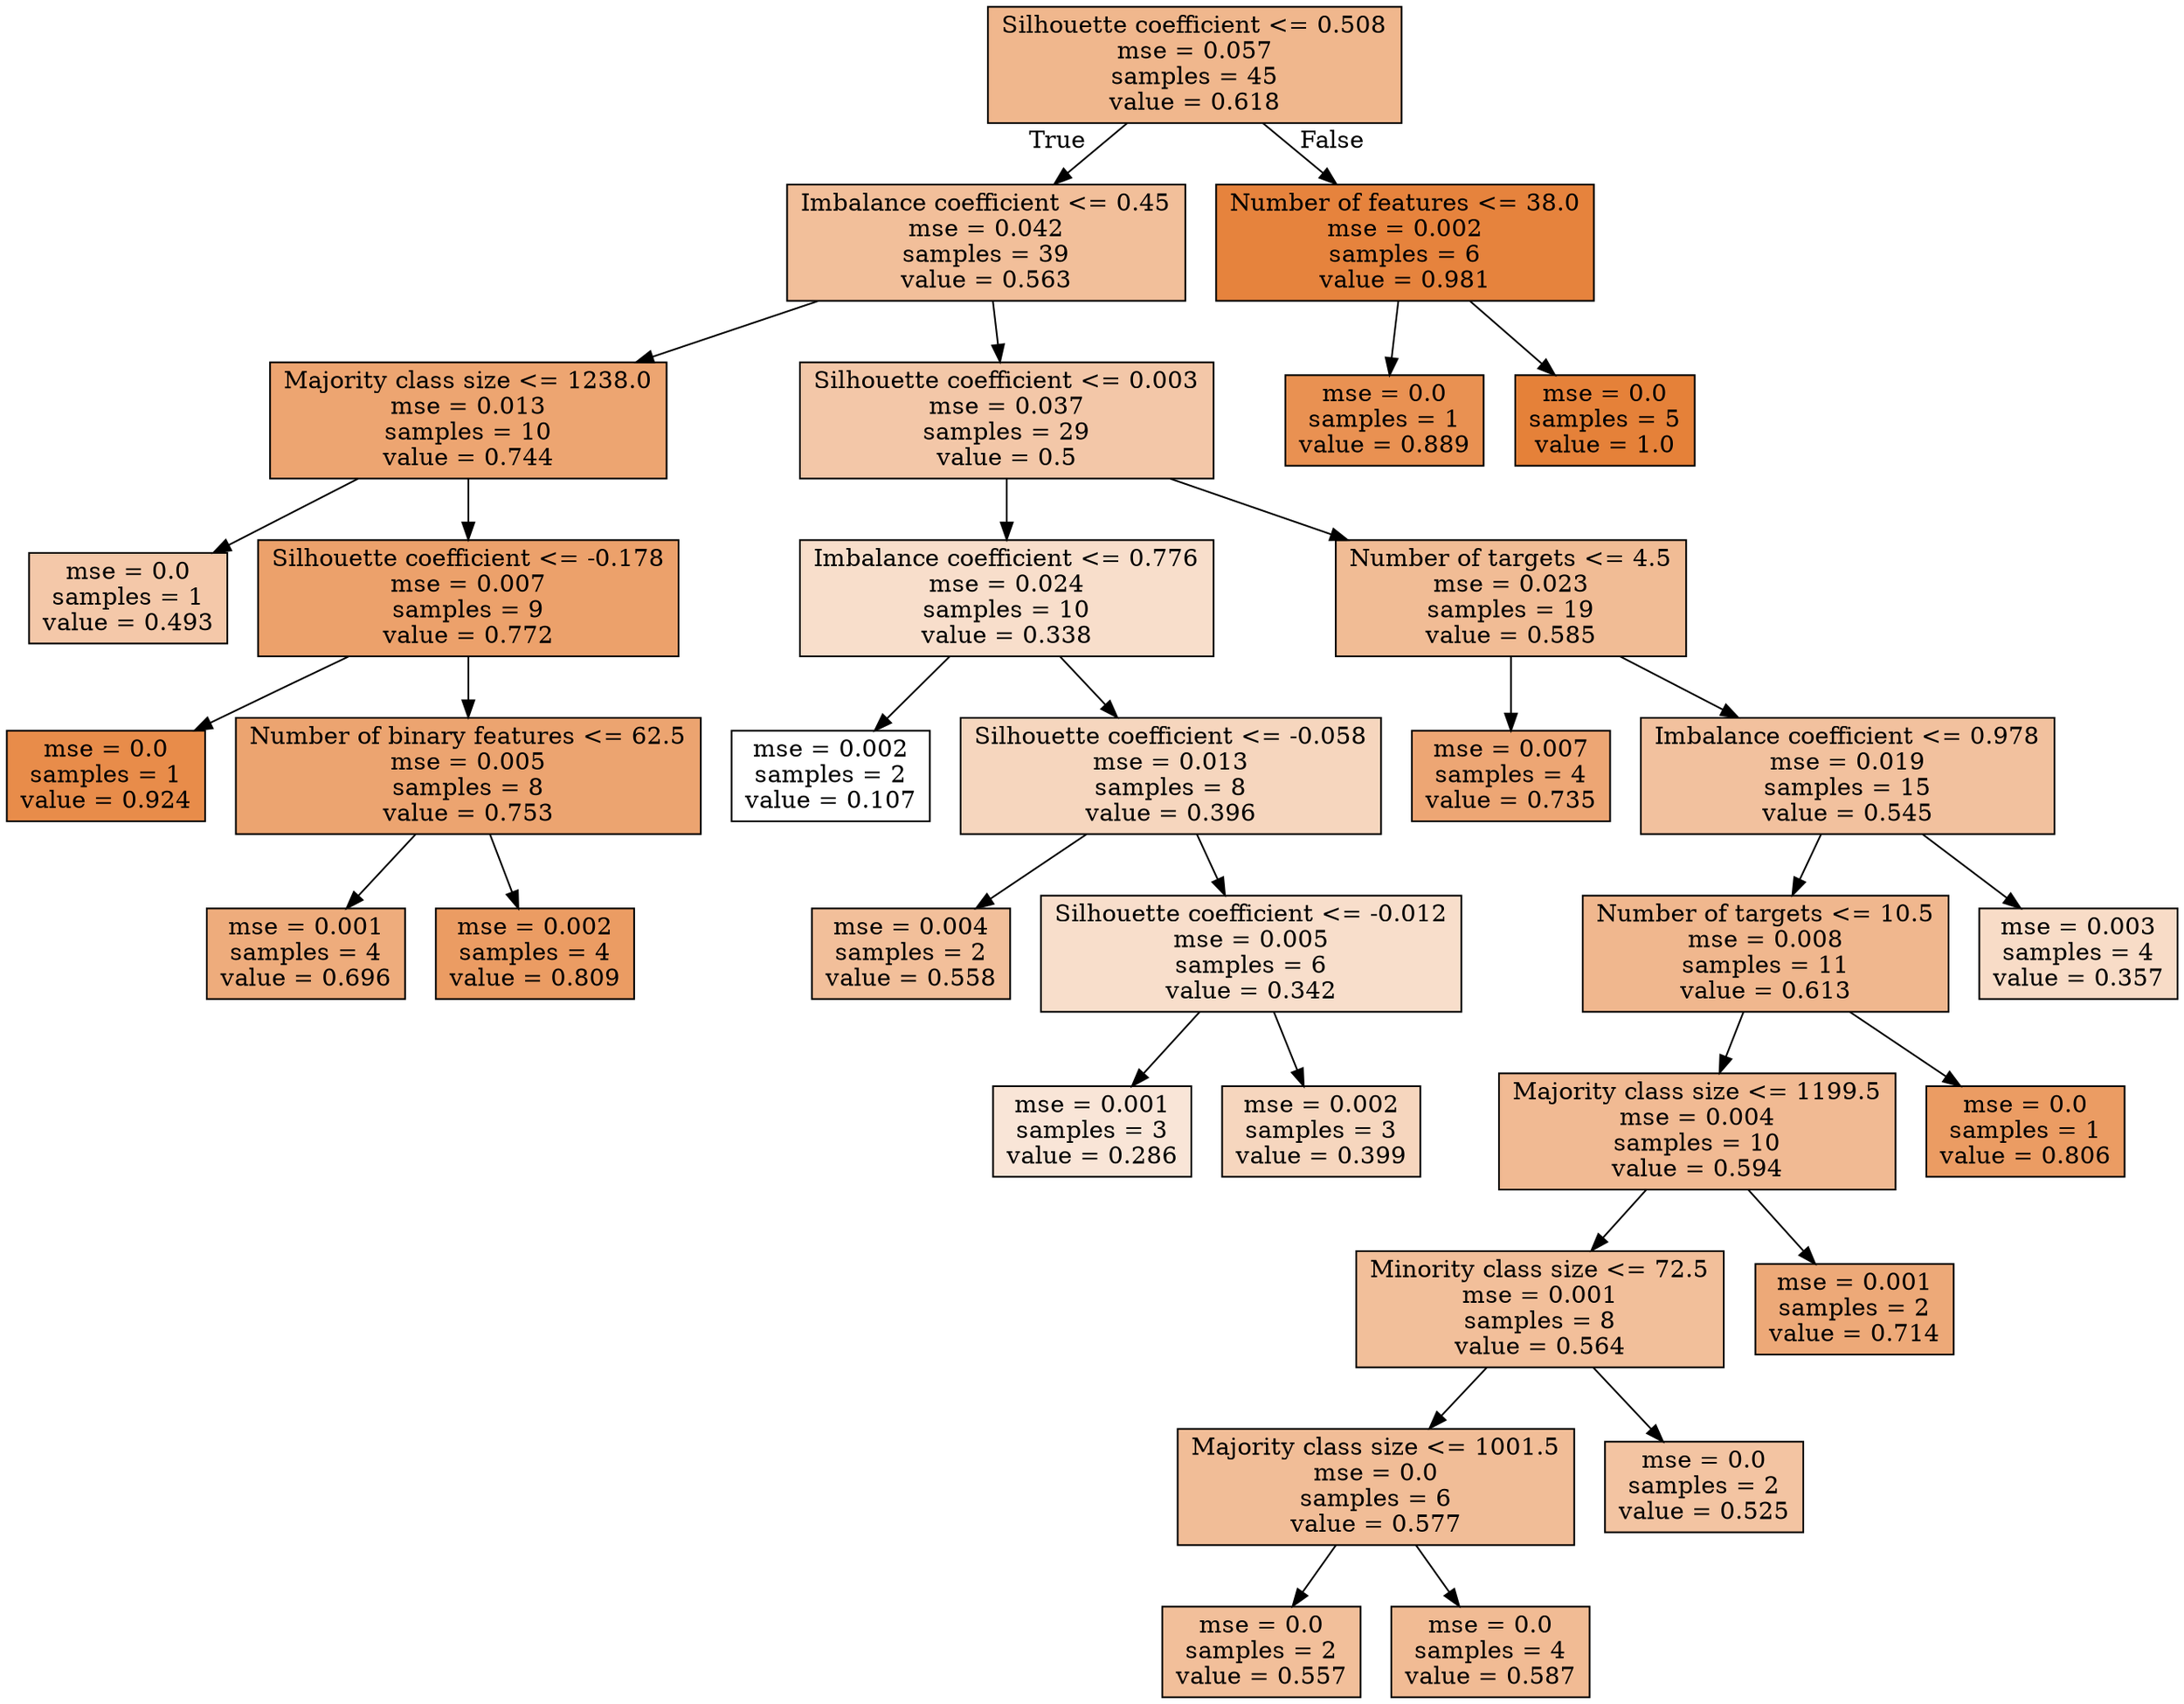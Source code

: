 digraph Tree {
node [shape=box, style="filled", color="black"] ;
0 [label="Silhouette coefficient <= 0.508\nmse = 0.057\nsamples = 45\nvalue = 0.618", fillcolor="#e5813992"] ;
1 [label="Imbalance coefficient <= 0.45\nmse = 0.042\nsamples = 39\nvalue = 0.563", fillcolor="#e5813982"] ;
0 -> 1 [labeldistance=2.5, labelangle=45, headlabel="True"] ;
2 [label="Majority class size <= 1238.0\nmse = 0.013\nsamples = 10\nvalue = 0.744", fillcolor="#e58139b6"] ;
1 -> 2 ;
3 [label="mse = 0.0\nsamples = 1\nvalue = 0.493", fillcolor="#e581396e"] ;
2 -> 3 ;
4 [label="Silhouette coefficient <= -0.178\nmse = 0.007\nsamples = 9\nvalue = 0.772", fillcolor="#e58139be"] ;
2 -> 4 ;
5 [label="mse = 0.0\nsamples = 1\nvalue = 0.924", fillcolor="#e58139e9"] ;
4 -> 5 ;
6 [label="Number of binary features <= 62.5\nmse = 0.005\nsamples = 8\nvalue = 0.753", fillcolor="#e58139b8"] ;
4 -> 6 ;
7 [label="mse = 0.001\nsamples = 4\nvalue = 0.696", fillcolor="#e58139a8"] ;
6 -> 7 ;
8 [label="mse = 0.002\nsamples = 4\nvalue = 0.809", fillcolor="#e58139c9"] ;
6 -> 8 ;
9 [label="Silhouette coefficient <= 0.003\nmse = 0.037\nsamples = 29\nvalue = 0.5", fillcolor="#e5813970"] ;
1 -> 9 ;
10 [label="Imbalance coefficient <= 0.776\nmse = 0.024\nsamples = 10\nvalue = 0.338", fillcolor="#e5813942"] ;
9 -> 10 ;
11 [label="mse = 0.002\nsamples = 2\nvalue = 0.107", fillcolor="#e5813900"] ;
10 -> 11 ;
12 [label="Silhouette coefficient <= -0.058\nmse = 0.013\nsamples = 8\nvalue = 0.396", fillcolor="#e5813953"] ;
10 -> 12 ;
13 [label="mse = 0.004\nsamples = 2\nvalue = 0.558", fillcolor="#e5813981"] ;
12 -> 13 ;
14 [label="Silhouette coefficient <= -0.012\nmse = 0.005\nsamples = 6\nvalue = 0.342", fillcolor="#e5813943"] ;
12 -> 14 ;
15 [label="mse = 0.001\nsamples = 3\nvalue = 0.286", fillcolor="#e5813933"] ;
14 -> 15 ;
16 [label="mse = 0.002\nsamples = 3\nvalue = 0.399", fillcolor="#e5813953"] ;
14 -> 16 ;
17 [label="Number of targets <= 4.5\nmse = 0.023\nsamples = 19\nvalue = 0.585", fillcolor="#e5813988"] ;
9 -> 17 ;
18 [label="mse = 0.007\nsamples = 4\nvalue = 0.735", fillcolor="#e58139b3"] ;
17 -> 18 ;
19 [label="Imbalance coefficient <= 0.978\nmse = 0.019\nsamples = 15\nvalue = 0.545", fillcolor="#e581397d"] ;
17 -> 19 ;
20 [label="Number of targets <= 10.5\nmse = 0.008\nsamples = 11\nvalue = 0.613", fillcolor="#e5813991"] ;
19 -> 20 ;
21 [label="Majority class size <= 1199.5\nmse = 0.004\nsamples = 10\nvalue = 0.594", fillcolor="#e581398b"] ;
20 -> 21 ;
22 [label="Minority class size <= 72.5\nmse = 0.001\nsamples = 8\nvalue = 0.564", fillcolor="#e5813982"] ;
21 -> 22 ;
23 [label="Majority class size <= 1001.5\nmse = 0.0\nsamples = 6\nvalue = 0.577", fillcolor="#e5813986"] ;
22 -> 23 ;
24 [label="mse = 0.0\nsamples = 2\nvalue = 0.557", fillcolor="#e5813981"] ;
23 -> 24 ;
25 [label="mse = 0.0\nsamples = 4\nvalue = 0.587", fillcolor="#e5813989"] ;
23 -> 25 ;
26 [label="mse = 0.0\nsamples = 2\nvalue = 0.525", fillcolor="#e5813977"] ;
22 -> 26 ;
27 [label="mse = 0.001\nsamples = 2\nvalue = 0.714", fillcolor="#e58139ad"] ;
21 -> 27 ;
28 [label="mse = 0.0\nsamples = 1\nvalue = 0.806", fillcolor="#e58139c8"] ;
20 -> 28 ;
29 [label="mse = 0.003\nsamples = 4\nvalue = 0.357", fillcolor="#e5813947"] ;
19 -> 29 ;
30 [label="Number of features <= 38.0\nmse = 0.002\nsamples = 6\nvalue = 0.981", fillcolor="#e58139fa"] ;
0 -> 30 [labeldistance=2.5, labelangle=-45, headlabel="False"] ;
31 [label="mse = 0.0\nsamples = 1\nvalue = 0.889", fillcolor="#e58139df"] ;
30 -> 31 ;
32 [label="mse = 0.0\nsamples = 5\nvalue = 1.0", fillcolor="#e58139ff"] ;
30 -> 32 ;
}